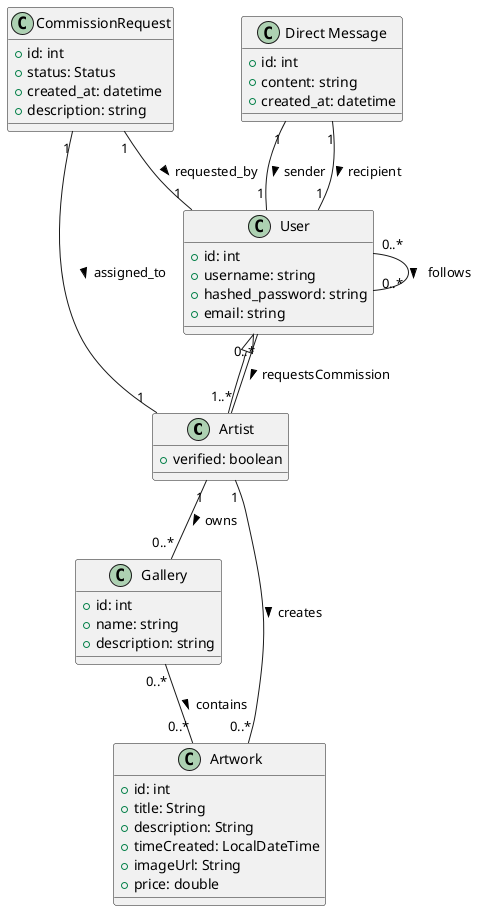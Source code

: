 @startuml

class "Artist" as A {
    +verified: boolean
}

class "CommissionRequest" as CR {
    +id: int
    +status: Status
    +created_at: datetime
    +description: string
}

class "Direct Message" as DM {
    +id: int
    +content: string
    +created_at: datetime
}

class "User" as U {
    +id: int
    +username: string
    +hashed_password: string
    +email: string
}

class "Gallery" as G {
    +id: int
    +name: string
    +description: string
}

class "Artwork" as W {
    +id: int
    +title: String
    +description: String
    +timeCreated: LocalDateTime
    +imageUrl: String
    +price: double
}

' Relationships
A "1" -- "0..*" G : owns >
U ^-- A
U "0..*" -- "0..*" U : follows >
U "0..*" -- "1..*" A  : requestsCommission >
CR "1" -- "1" U : requested_by >
CR "1" -- "1" A : assigned_to >
DM "1" -- "1" U : sender >
DM "1" -- "1" U : recipient >
G "0..*" -- "0..*" W : contains >
A "1" -- "0..*" W : creates >
@enduml